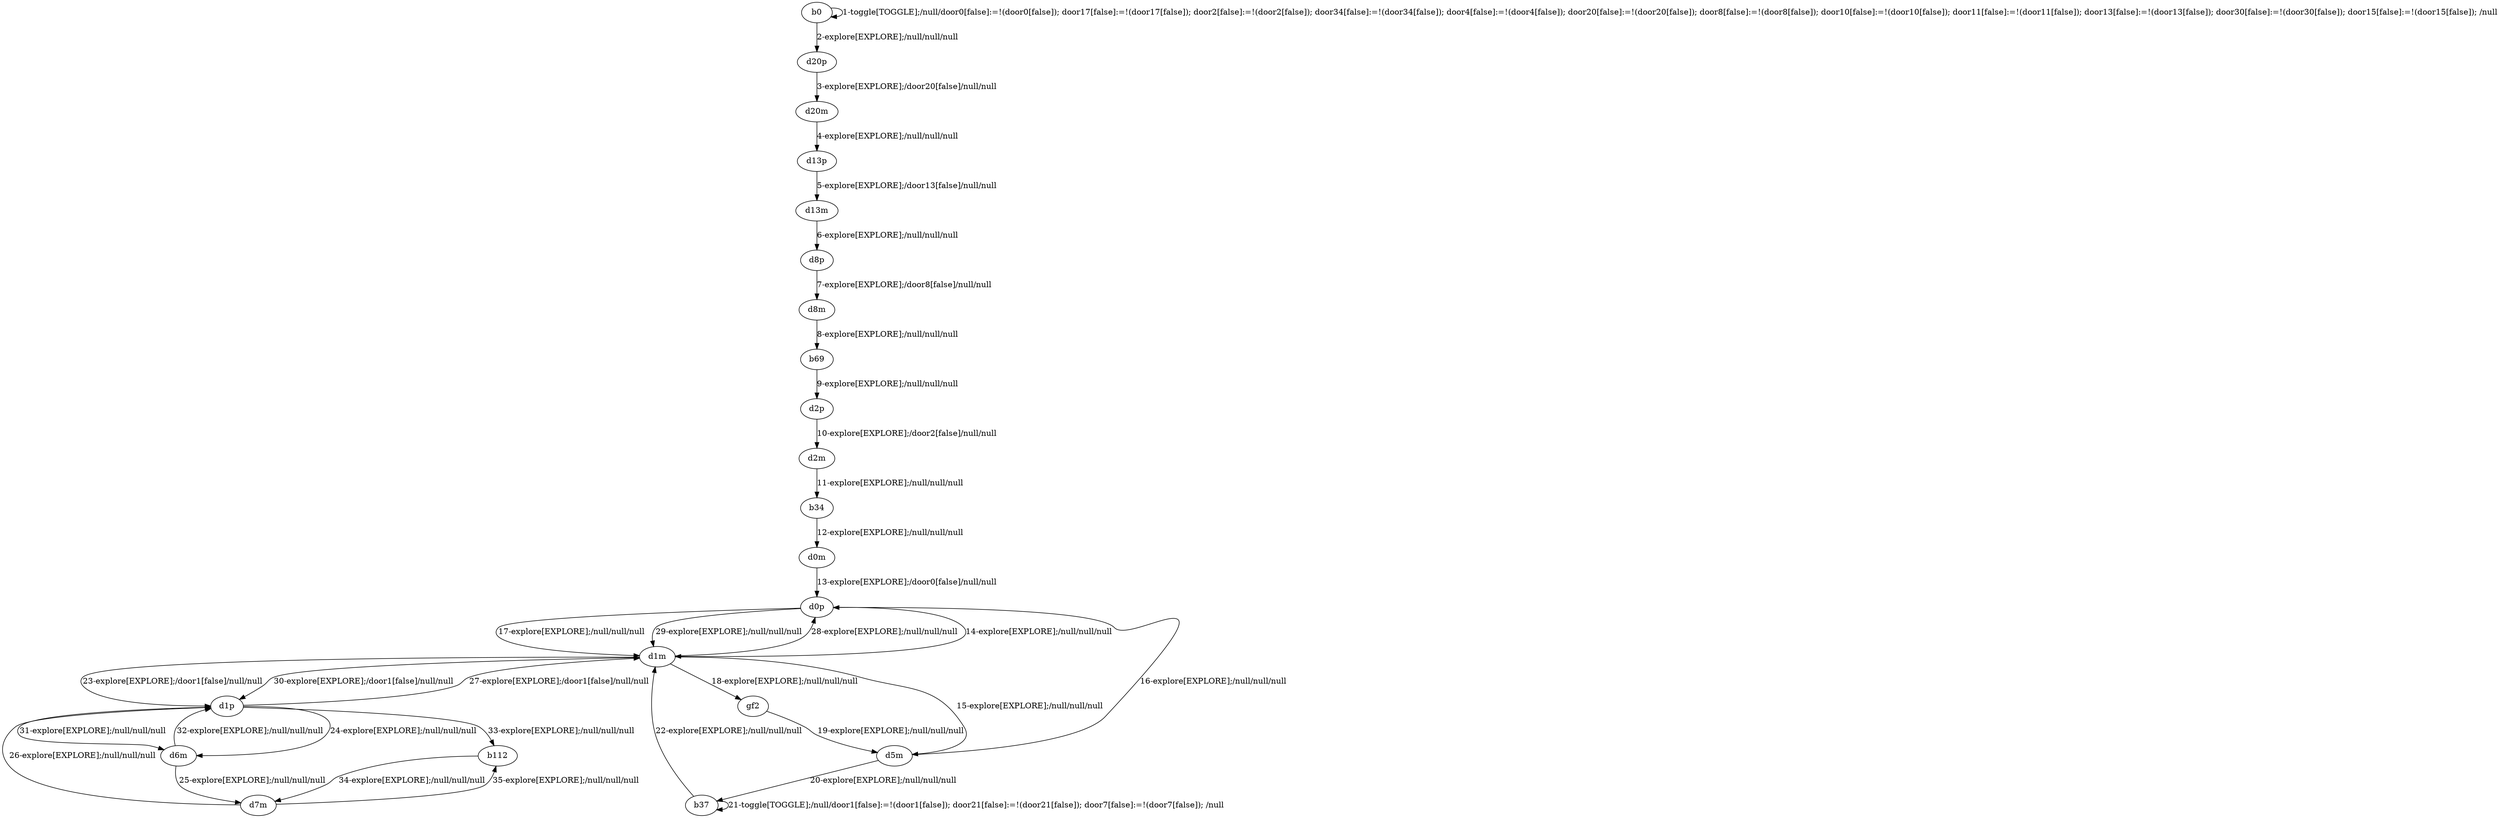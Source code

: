# Total number of goals covered by this test: 1
# d7m --> b112

digraph g {
"b0" -> "b0" [label = "1-toggle[TOGGLE];/null/door0[false]:=!(door0[false]); door17[false]:=!(door17[false]); door2[false]:=!(door2[false]); door34[false]:=!(door34[false]); door4[false]:=!(door4[false]); door20[false]:=!(door20[false]); door8[false]:=!(door8[false]); door10[false]:=!(door10[false]); door11[false]:=!(door11[false]); door13[false]:=!(door13[false]); door30[false]:=!(door30[false]); door15[false]:=!(door15[false]); /null"];
"b0" -> "d20p" [label = "2-explore[EXPLORE];/null/null/null"];
"d20p" -> "d20m" [label = "3-explore[EXPLORE];/door20[false]/null/null"];
"d20m" -> "d13p" [label = "4-explore[EXPLORE];/null/null/null"];
"d13p" -> "d13m" [label = "5-explore[EXPLORE];/door13[false]/null/null"];
"d13m" -> "d8p" [label = "6-explore[EXPLORE];/null/null/null"];
"d8p" -> "d8m" [label = "7-explore[EXPLORE];/door8[false]/null/null"];
"d8m" -> "b69" [label = "8-explore[EXPLORE];/null/null/null"];
"b69" -> "d2p" [label = "9-explore[EXPLORE];/null/null/null"];
"d2p" -> "d2m" [label = "10-explore[EXPLORE];/door2[false]/null/null"];
"d2m" -> "b34" [label = "11-explore[EXPLORE];/null/null/null"];
"b34" -> "d0m" [label = "12-explore[EXPLORE];/null/null/null"];
"d0m" -> "d0p" [label = "13-explore[EXPLORE];/door0[false]/null/null"];
"d0p" -> "d1m" [label = "14-explore[EXPLORE];/null/null/null"];
"d1m" -> "d5m" [label = "15-explore[EXPLORE];/null/null/null"];
"d5m" -> "d0p" [label = "16-explore[EXPLORE];/null/null/null"];
"d0p" -> "d1m" [label = "17-explore[EXPLORE];/null/null/null"];
"d1m" -> "gf2" [label = "18-explore[EXPLORE];/null/null/null"];
"gf2" -> "d5m" [label = "19-explore[EXPLORE];/null/null/null"];
"d5m" -> "b37" [label = "20-explore[EXPLORE];/null/null/null"];
"b37" -> "b37" [label = "21-toggle[TOGGLE];/null/door1[false]:=!(door1[false]); door21[false]:=!(door21[false]); door7[false]:=!(door7[false]); /null"];
"b37" -> "d1m" [label = "22-explore[EXPLORE];/null/null/null"];
"d1m" -> "d1p" [label = "23-explore[EXPLORE];/door1[false]/null/null"];
"d1p" -> "d6m" [label = "24-explore[EXPLORE];/null/null/null"];
"d6m" -> "d7m" [label = "25-explore[EXPLORE];/null/null/null"];
"d7m" -> "d1p" [label = "26-explore[EXPLORE];/null/null/null"];
"d1p" -> "d1m" [label = "27-explore[EXPLORE];/door1[false]/null/null"];
"d1m" -> "d0p" [label = "28-explore[EXPLORE];/null/null/null"];
"d0p" -> "d1m" [label = "29-explore[EXPLORE];/null/null/null"];
"d1m" -> "d1p" [label = "30-explore[EXPLORE];/door1[false]/null/null"];
"d1p" -> "d6m" [label = "31-explore[EXPLORE];/null/null/null"];
"d6m" -> "d1p" [label = "32-explore[EXPLORE];/null/null/null"];
"d1p" -> "b112" [label = "33-explore[EXPLORE];/null/null/null"];
"b112" -> "d7m" [label = "34-explore[EXPLORE];/null/null/null"];
"d7m" -> "b112" [label = "35-explore[EXPLORE];/null/null/null"];
}